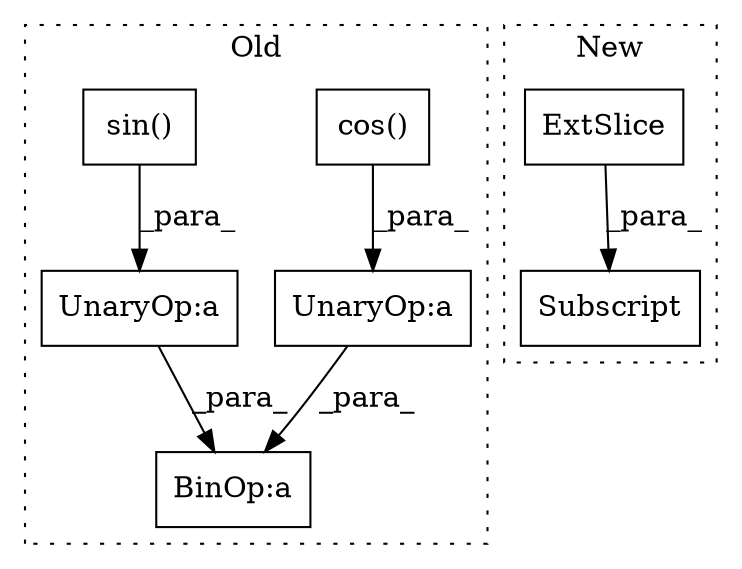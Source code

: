 digraph G {
subgraph cluster0 {
1 [label="cos()" a="75" s="1289,1301" l="7,1" shape="box"];
4 [label="BinOp:a" a="82" s="1271" l="7" shape="box"];
5 [label="sin()" a="75" s="1305,1317" l="7,1" shape="box"];
6 [label="UnaryOp:a" a="61" s="1304" l="14" shape="box"];
7 [label="UnaryOp:a" a="61" s="1288" l="14" shape="box"];
label = "Old";
style="dotted";
}
subgraph cluster1 {
2 [label="ExtSlice" a="85" s="1882" l="8" shape="box"];
3 [label="Subscript" a="63" s="1882,0" l="25,0" shape="box"];
label = "New";
style="dotted";
}
1 -> 7 [label="_para_"];
2 -> 3 [label="_para_"];
5 -> 6 [label="_para_"];
6 -> 4 [label="_para_"];
7 -> 4 [label="_para_"];
}